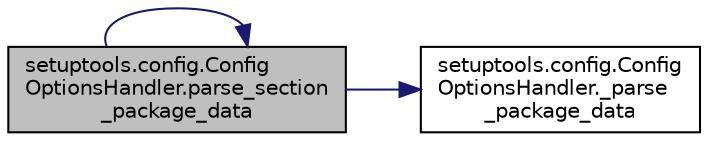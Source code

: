 digraph "setuptools.config.ConfigOptionsHandler.parse_section_package_data"
{
 // LATEX_PDF_SIZE
  edge [fontname="Helvetica",fontsize="10",labelfontname="Helvetica",labelfontsize="10"];
  node [fontname="Helvetica",fontsize="10",shape=record];
  rankdir="LR";
  Node1 [label="setuptools.config.Config\lOptionsHandler.parse_section\l_package_data",height=0.2,width=0.4,color="black", fillcolor="grey75", style="filled", fontcolor="black",tooltip=" "];
  Node1 -> Node2 [color="midnightblue",fontsize="10",style="solid",fontname="Helvetica"];
  Node2 [label="setuptools.config.Config\lOptionsHandler._parse\l_package_data",height=0.2,width=0.4,color="black", fillcolor="white", style="filled",URL="$d7/d6f/classsetuptools_1_1config_1_1_config_options_handler.html#aaf4e3dddbfdd545b4eb52f0256fc4cec",tooltip=" "];
  Node1 -> Node1 [color="midnightblue",fontsize="10",style="solid",fontname="Helvetica"];
}
